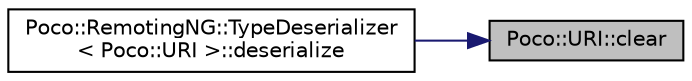 digraph "Poco::URI::clear"
{
 // LATEX_PDF_SIZE
  edge [fontname="Helvetica",fontsize="10",labelfontname="Helvetica",labelfontsize="10"];
  node [fontname="Helvetica",fontsize="10",shape=record];
  rankdir="RL";
  Node1 [label="Poco::URI::clear",height=0.2,width=0.4,color="black", fillcolor="grey75", style="filled", fontcolor="black",tooltip="Swaps the URI with another one."];
  Node1 -> Node2 [dir="back",color="midnightblue",fontsize="10",style="solid"];
  Node2 [label="Poco::RemotingNG::TypeDeserializer\l\< Poco::URI \>::deserialize",height=0.2,width=0.4,color="black", fillcolor="white", style="filled",URL="$classPoco_1_1RemotingNG_1_1TypeDeserializer_3_01Poco_1_1URI_01_4.html#ac5a78382d11dea2255832866c37b0b53",tooltip=" "];
}
